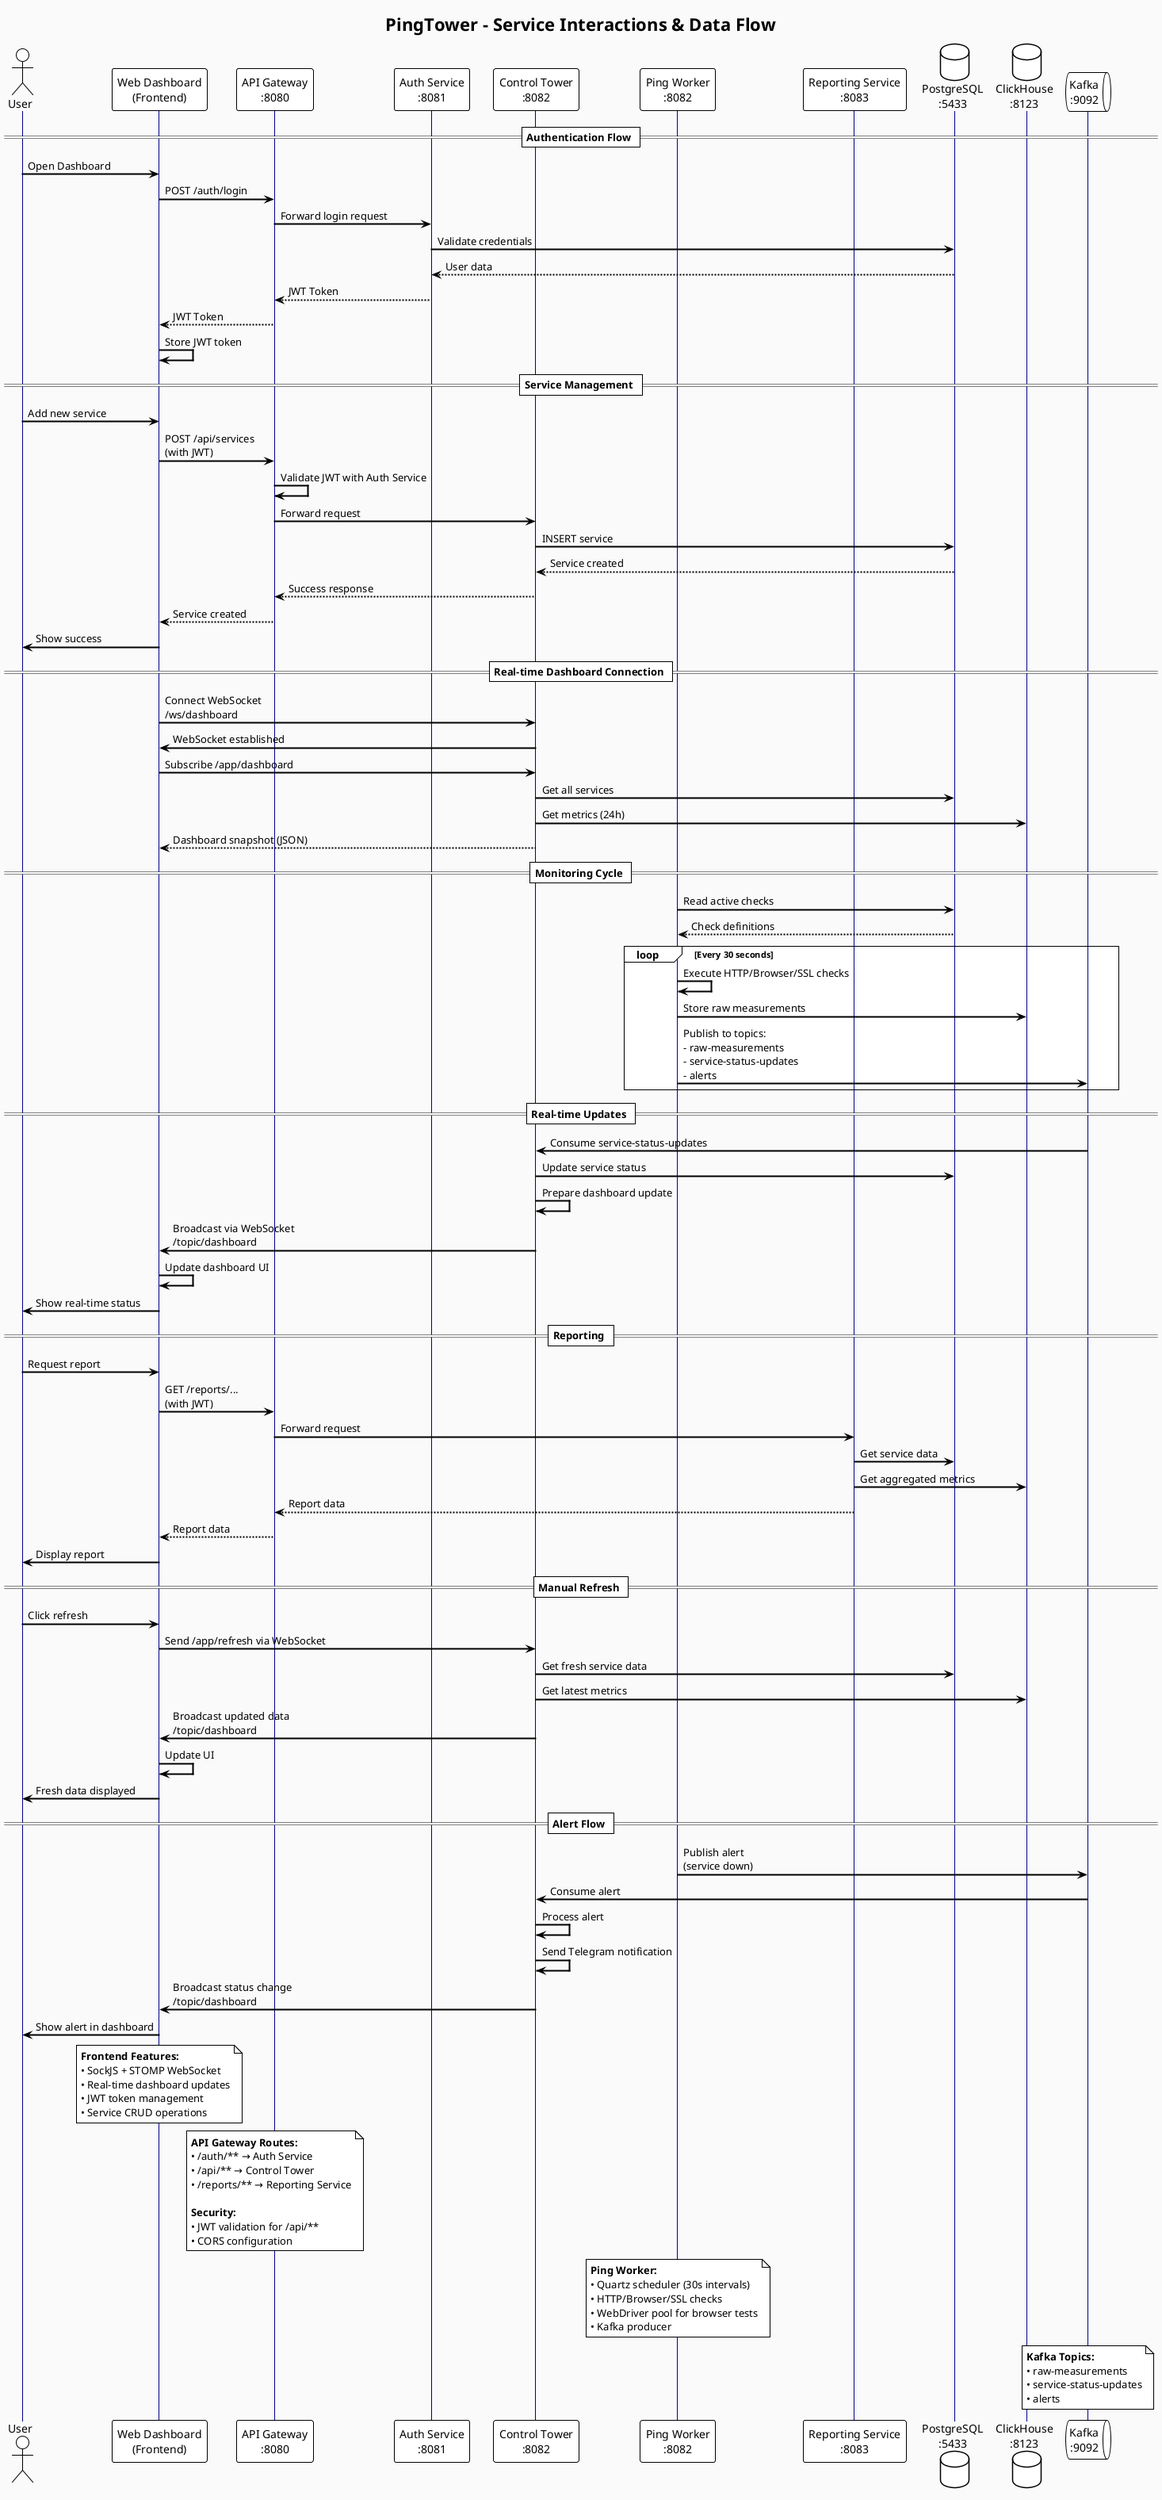 @startuml PingTower Interactions
!theme plain
skinparam backgroundColor #FAFAFA
skinparam defaultFontName Arial
skinparam sequenceArrowThickness 2
skinparam sequenceLifeLineBorderColor DarkBlue
skinparam sequenceLifeLineBackgroundColor #E8F4FD

title PingTower - Service Interactions & Data Flow

actor User as user
participant "Web Dashboard\n(Frontend)" as frontend
participant "API Gateway\n:8080" as gateway
participant "Auth Service\n:8081" as auth
participant "Control Tower\n:8082" as control
participant "Ping Worker\n:8082" as worker
participant "Reporting Service\n:8083" as reporting
database "PostgreSQL\n:5433" as postgres
database "ClickHouse\n:8123" as clickhouse
queue "Kafka\n:9092" as kafka

== Authentication Flow ==
user -> frontend : Open Dashboard
frontend -> gateway : POST /auth/login
gateway -> auth : Forward login request
auth -> postgres : Validate credentials
postgres --> auth : User data
auth --> gateway : JWT Token
gateway --> frontend : JWT Token
frontend -> frontend : Store JWT token

== Service Management ==
user -> frontend : Add new service
frontend -> gateway : POST /api/services\n(with JWT)
gateway -> gateway : Validate JWT with Auth Service
gateway -> control : Forward request
control -> postgres : INSERT service
postgres --> control : Service created
control --> gateway : Success response
gateway --> frontend : Service created
frontend -> user : Show success

== Real-time Dashboard Connection ==
frontend -> control : Connect WebSocket\n/ws/dashboard
control -> frontend : WebSocket established
frontend -> control : Subscribe /app/dashboard
control -> postgres : Get all services
control -> clickhouse : Get metrics (24h)
control --> frontend : Dashboard snapshot (JSON)

== Monitoring Cycle ==
worker -> postgres : Read active checks
postgres --> worker : Check definitions
loop Every 30 seconds
    worker -> worker : Execute HTTP/Browser/SSL checks
    worker -> clickhouse : Store raw measurements
    worker -> kafka : Publish to topics:\n- raw-measurements\n- service-status-updates\n- alerts
end

== Real-time Updates ==
kafka -> control : Consume service-status-updates
control -> postgres : Update service status
control -> control : Prepare dashboard update
control -> frontend : Broadcast via WebSocket\n/topic/dashboard
frontend -> frontend : Update dashboard UI
frontend -> user : Show real-time status

== Reporting ==
user -> frontend : Request report
frontend -> gateway : GET /reports/...\n(with JWT)
gateway -> reporting : Forward request
reporting -> postgres : Get service data
reporting -> clickhouse : Get aggregated metrics
reporting --> gateway : Report data
gateway --> frontend : Report data
frontend -> user : Display report

== Manual Refresh ==
user -> frontend : Click refresh
frontend -> control : Send /app/refresh via WebSocket
control -> postgres : Get fresh service data
control -> clickhouse : Get latest metrics
control -> frontend : Broadcast updated data\n/topic/dashboard
frontend -> frontend : Update UI
frontend -> user : Fresh data displayed

== Alert Flow ==
worker -> kafka : Publish alert\n(service down)
kafka -> control : Consume alert
control -> control : Process alert
control -> control : Send Telegram notification
control -> frontend : Broadcast status change\n/topic/dashboard
frontend -> user : Show alert in dashboard

note over frontend
  **Frontend Features:**
  • SockJS + STOMP WebSocket
  • Real-time dashboard updates
  • JWT token management
  • Service CRUD operations
end note

note over gateway
  **API Gateway Routes:**
  • /auth/** → Auth Service
  • /api/** → Control Tower  
  • /reports/** → Reporting Service
  
  **Security:**
  • JWT validation for /api/**
  • CORS configuration
end note

note over worker
  **Ping Worker:**
  • Quartz scheduler (30s intervals)
  • HTTP/Browser/SSL checks
  • WebDriver pool for browser tests
  • Kafka producer
end note

note over kafka
  **Kafka Topics:**
  • raw-measurements
  • service-status-updates
  • alerts
end note

@enduml
